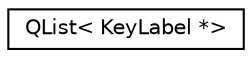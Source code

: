 digraph "类继承关系图"
{
  edge [fontname="Helvetica",fontsize="10",labelfontname="Helvetica",labelfontsize="10"];
  node [fontname="Helvetica",fontsize="10",shape=record];
  rankdir="LR";
  Node0 [label="QList\< KeyLabel *\>",height=0.2,width=0.4,color="black", fillcolor="white", style="filled",URL="$class_q_list.html"];
}
